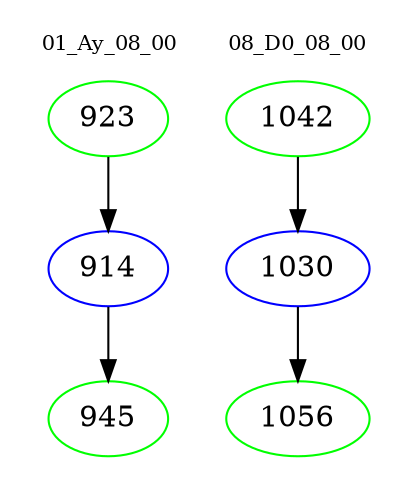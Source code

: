 digraph{
subgraph cluster_0 {
color = white
label = "01_Ay_08_00";
fontsize=10;
T0_923 [label="923", color="green"]
T0_923 -> T0_914 [color="black"]
T0_914 [label="914", color="blue"]
T0_914 -> T0_945 [color="black"]
T0_945 [label="945", color="green"]
}
subgraph cluster_1 {
color = white
label = "08_D0_08_00";
fontsize=10;
T1_1042 [label="1042", color="green"]
T1_1042 -> T1_1030 [color="black"]
T1_1030 [label="1030", color="blue"]
T1_1030 -> T1_1056 [color="black"]
T1_1056 [label="1056", color="green"]
}
}
